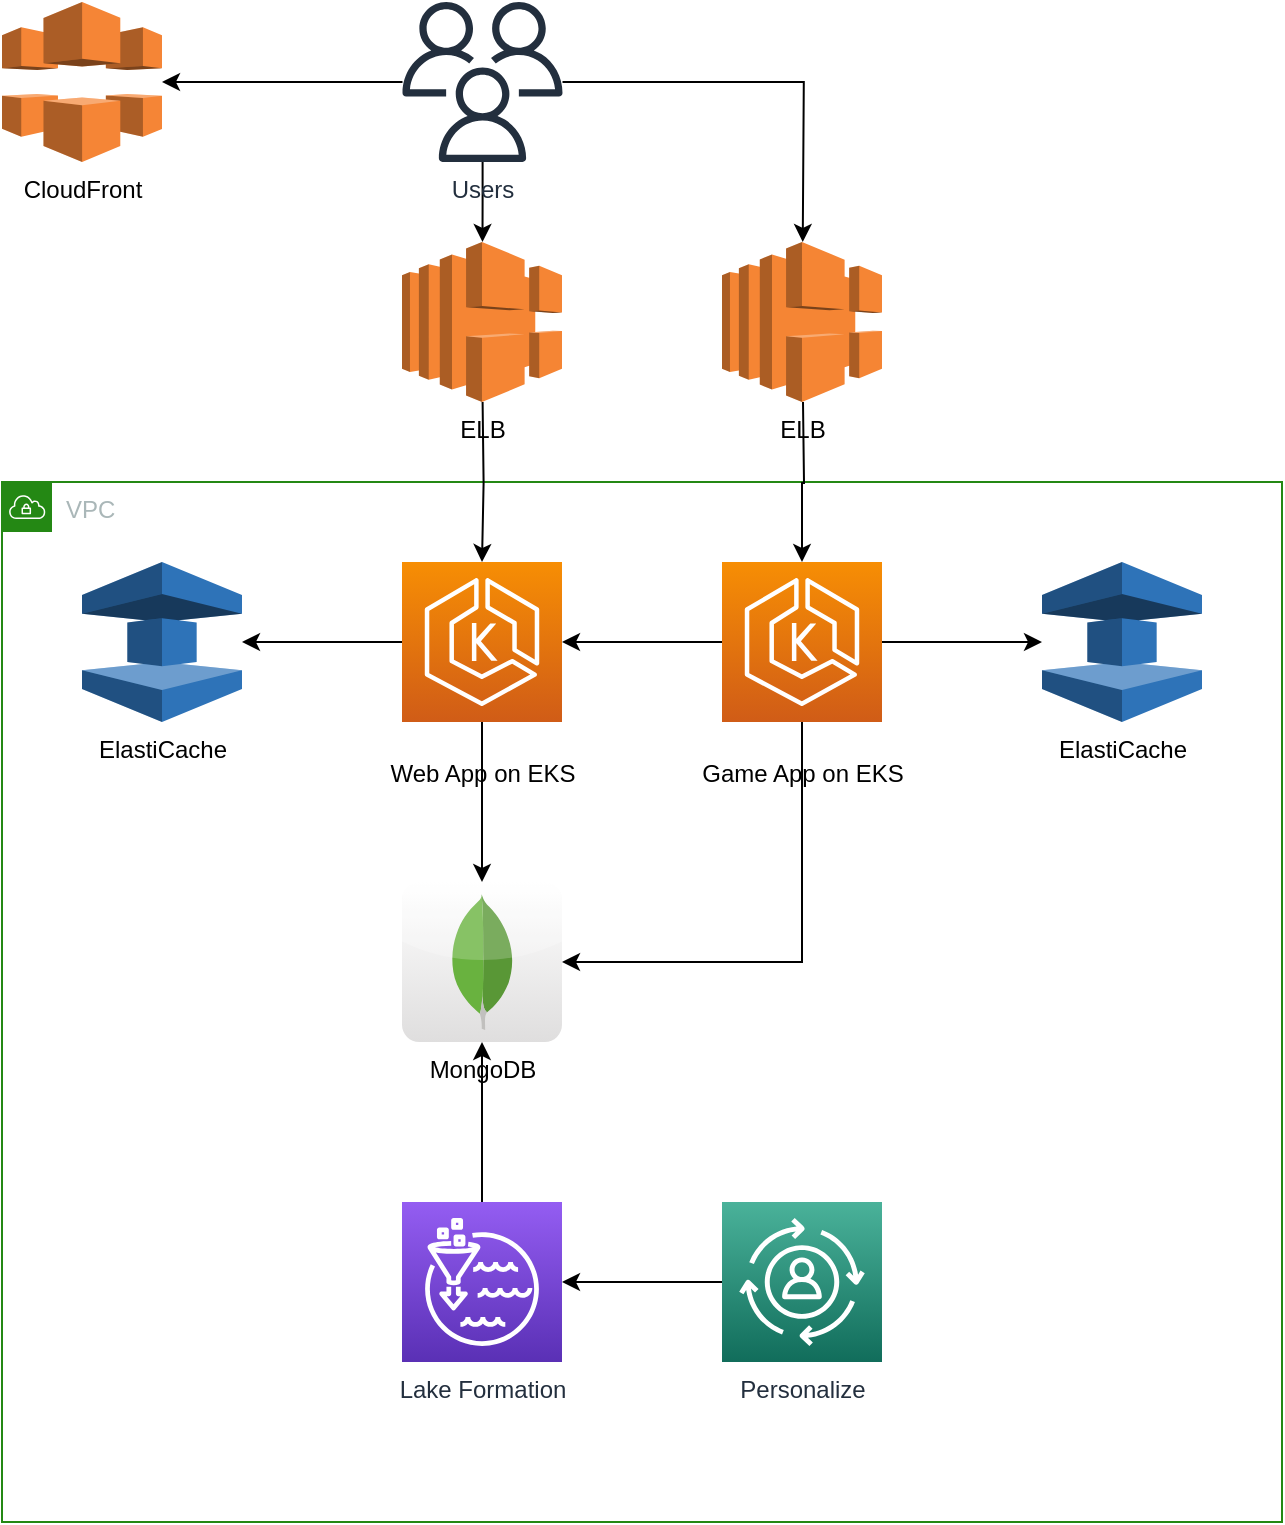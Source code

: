 <mxfile version="13.5.3" type="device"><diagram id="p7FT3R7N4Rn0LOwmzj6R" name="Page-1"><mxGraphModel dx="1133" dy="1784" grid="1" gridSize="10" guides="1" tooltips="1" connect="1" arrows="1" fold="1" page="1" pageScale="1" pageWidth="850" pageHeight="1100" math="0" shadow="0"><root><mxCell id="0"/><mxCell id="1" parent="0"/><mxCell id="qYbdg5lJOZyXfEN91dZe-1" value="VPC" style="points=[[0,0],[0.25,0],[0.5,0],[0.75,0],[1,0],[1,0.25],[1,0.5],[1,0.75],[1,1],[0.75,1],[0.5,1],[0.25,1],[0,1],[0,0.75],[0,0.5],[0,0.25]];outlineConnect=0;gradientColor=none;html=1;whiteSpace=wrap;fontSize=12;fontStyle=0;shape=mxgraph.aws4.group;grIcon=mxgraph.aws4.group_vpc;strokeColor=#248814;fillColor=none;verticalAlign=top;align=left;spacingLeft=30;fontColor=#AAB7B8;dashed=0;" vertex="1" parent="1"><mxGeometry x="120" y="40" width="640" height="520" as="geometry"/></mxCell><mxCell id="qYbdg5lJOZyXfEN91dZe-2" value="ElastiCache" style="outlineConnect=0;dashed=0;verticalLabelPosition=bottom;verticalAlign=top;align=center;html=1;shape=mxgraph.aws3.elasticache;fillColor=#2E73B8;gradientColor=none;" vertex="1" parent="1"><mxGeometry x="160" y="80" width="80" height="80" as="geometry"/></mxCell><mxCell id="qYbdg5lJOZyXfEN91dZe-3" style="edgeStyle=orthogonalEdgeStyle;rounded=0;orthogonalLoop=1;jettySize=auto;html=1;" edge="1" parent="1" target="qYbdg5lJOZyXfEN91dZe-11"><mxGeometry relative="1" as="geometry"><mxPoint x="360.3" as="sourcePoint"/></mxGeometry></mxCell><mxCell id="qYbdg5lJOZyXfEN91dZe-4" style="edgeStyle=orthogonalEdgeStyle;rounded=0;orthogonalLoop=1;jettySize=auto;html=1;entryX=0.5;entryY=0;entryDx=0;entryDy=0;entryPerimeter=0;" edge="1" parent="1" source="qYbdg5lJOZyXfEN91dZe-7"><mxGeometry relative="1" as="geometry"><mxPoint x="360.25" y="-80" as="targetPoint"/></mxGeometry></mxCell><mxCell id="qYbdg5lJOZyXfEN91dZe-5" style="edgeStyle=orthogonalEdgeStyle;rounded=0;orthogonalLoop=1;jettySize=auto;html=1;entryX=0.5;entryY=0;entryDx=0;entryDy=0;entryPerimeter=0;" edge="1" parent="1" source="qYbdg5lJOZyXfEN91dZe-7"><mxGeometry relative="1" as="geometry"><mxPoint x="520.375" y="-80" as="targetPoint"/></mxGeometry></mxCell><mxCell id="qYbdg5lJOZyXfEN91dZe-6" style="edgeStyle=orthogonalEdgeStyle;rounded=0;orthogonalLoop=1;jettySize=auto;html=1;entryX=1;entryY=0.5;entryDx=0;entryDy=0;" edge="1" parent="1" source="qYbdg5lJOZyXfEN91dZe-7"><mxGeometry relative="1" as="geometry"><mxPoint x="200" y="-160" as="targetPoint"/></mxGeometry></mxCell><mxCell id="qYbdg5lJOZyXfEN91dZe-7" value="Users" style="outlineConnect=0;fontColor=#232F3E;gradientColor=none;fillColor=#232F3E;strokeColor=none;dashed=0;verticalLabelPosition=bottom;verticalAlign=top;align=center;html=1;fontSize=12;fontStyle=0;aspect=fixed;pointerEvents=1;shape=mxgraph.aws4.users;" vertex="1" parent="1"><mxGeometry x="320.25" y="-200" width="80" height="80" as="geometry"/></mxCell><mxCell id="qYbdg5lJOZyXfEN91dZe-8" style="edgeStyle=orthogonalEdgeStyle;rounded=0;orthogonalLoop=1;jettySize=auto;html=1;" edge="1" parent="1" target="qYbdg5lJOZyXfEN91dZe-15"><mxGeometry relative="1" as="geometry"><mxPoint x="520.5" as="sourcePoint"/></mxGeometry></mxCell><mxCell id="qYbdg5lJOZyXfEN91dZe-9" style="edgeStyle=orthogonalEdgeStyle;rounded=0;orthogonalLoop=1;jettySize=auto;html=1;" edge="1" parent="1" source="qYbdg5lJOZyXfEN91dZe-11" target="qYbdg5lJOZyXfEN91dZe-2"><mxGeometry relative="1" as="geometry"/></mxCell><mxCell id="qYbdg5lJOZyXfEN91dZe-10" style="edgeStyle=orthogonalEdgeStyle;rounded=0;orthogonalLoop=1;jettySize=auto;html=1;" edge="1" parent="1" source="qYbdg5lJOZyXfEN91dZe-11"><mxGeometry relative="1" as="geometry"><mxPoint x="360" y="240" as="targetPoint"/></mxGeometry></mxCell><mxCell id="qYbdg5lJOZyXfEN91dZe-11" value="&lt;p&gt;&lt;span style=&quot;color: rgb(0 , 0 , 0)&quot;&gt;Web App on EKS&lt;/span&gt;&lt;/p&gt;" style="outlineConnect=0;fontColor=#232F3E;gradientColor=#F78E04;gradientDirection=north;fillColor=#D05C17;strokeColor=#ffffff;dashed=0;verticalLabelPosition=bottom;verticalAlign=top;align=center;html=1;fontSize=12;fontStyle=0;aspect=fixed;shape=mxgraph.aws4.resourceIcon;resIcon=mxgraph.aws4.eks;" vertex="1" parent="1"><mxGeometry x="320" y="80" width="80" height="80" as="geometry"/></mxCell><mxCell id="qYbdg5lJOZyXfEN91dZe-12" style="edgeStyle=orthogonalEdgeStyle;rounded=0;orthogonalLoop=1;jettySize=auto;html=1;" edge="1" parent="1" source="qYbdg5lJOZyXfEN91dZe-15" target="qYbdg5lJOZyXfEN91dZe-11"><mxGeometry relative="1" as="geometry"/></mxCell><mxCell id="qYbdg5lJOZyXfEN91dZe-13" style="edgeStyle=orthogonalEdgeStyle;rounded=0;orthogonalLoop=1;jettySize=auto;html=1;" edge="1" parent="1" source="qYbdg5lJOZyXfEN91dZe-15" target="qYbdg5lJOZyXfEN91dZe-16"><mxGeometry relative="1" as="geometry"/></mxCell><mxCell id="qYbdg5lJOZyXfEN91dZe-28" style="edgeStyle=orthogonalEdgeStyle;rounded=0;orthogonalLoop=1;jettySize=auto;html=1;" edge="1" parent="1" source="qYbdg5lJOZyXfEN91dZe-15" target="qYbdg5lJOZyXfEN91dZe-27"><mxGeometry relative="1" as="geometry"><Array as="points"><mxPoint x="520" y="280"/></Array></mxGeometry></mxCell><mxCell id="qYbdg5lJOZyXfEN91dZe-15" value="&lt;p&gt;&lt;span style=&quot;color: rgb(0 , 0 , 0)&quot;&gt;Game App on EKS&lt;/span&gt;&lt;/p&gt;" style="outlineConnect=0;fontColor=#232F3E;gradientColor=#F78E04;gradientDirection=north;fillColor=#D05C17;strokeColor=#ffffff;dashed=0;verticalLabelPosition=bottom;verticalAlign=top;align=center;html=1;fontSize=12;fontStyle=0;aspect=fixed;shape=mxgraph.aws4.resourceIcon;resIcon=mxgraph.aws4.eks;" vertex="1" parent="1"><mxGeometry x="480" y="80" width="80" height="80" as="geometry"/></mxCell><mxCell id="qYbdg5lJOZyXfEN91dZe-16" value="ElastiCache" style="outlineConnect=0;dashed=0;verticalLabelPosition=bottom;verticalAlign=top;align=center;html=1;shape=mxgraph.aws3.elasticache;fillColor=#2E73B8;gradientColor=none;" vertex="1" parent="1"><mxGeometry x="640" y="80" width="80" height="80" as="geometry"/></mxCell><mxCell id="qYbdg5lJOZyXfEN91dZe-17" value="CloudFront" style="outlineConnect=0;dashed=0;verticalLabelPosition=bottom;verticalAlign=top;align=center;html=1;shape=mxgraph.aws3.cloudfront;fillColor=#F58536;gradientColor=none;" vertex="1" parent="1"><mxGeometry x="120" y="-200" width="80" height="80" as="geometry"/></mxCell><mxCell id="qYbdg5lJOZyXfEN91dZe-18" value="ELB" style="outlineConnect=0;dashed=0;verticalLabelPosition=bottom;verticalAlign=top;align=center;html=1;shape=mxgraph.aws3.elastic_load_balancing;fillColor=#F58534;gradientColor=none;" vertex="1" parent="1"><mxGeometry x="320" y="-80" width="80" height="80" as="geometry"/></mxCell><mxCell id="qYbdg5lJOZyXfEN91dZe-19" value="ELB" style="outlineConnect=0;dashed=0;verticalLabelPosition=bottom;verticalAlign=top;align=center;html=1;shape=mxgraph.aws3.elastic_load_balancing;fillColor=#F58534;gradientColor=none;" vertex="1" parent="1"><mxGeometry x="480" y="-80" width="80" height="80" as="geometry"/></mxCell><mxCell id="qYbdg5lJOZyXfEN91dZe-21" style="edgeStyle=orthogonalEdgeStyle;rounded=0;orthogonalLoop=1;jettySize=auto;html=1;" edge="1" parent="1" source="qYbdg5lJOZyXfEN91dZe-22" target="qYbdg5lJOZyXfEN91dZe-26"><mxGeometry relative="1" as="geometry"/></mxCell><mxCell id="qYbdg5lJOZyXfEN91dZe-22" value="Personalize" style="outlineConnect=0;fontColor=#232F3E;gradientColor=#4AB29A;gradientDirection=north;fillColor=#116D5B;strokeColor=#ffffff;dashed=0;verticalLabelPosition=bottom;verticalAlign=top;align=center;html=1;fontSize=12;fontStyle=0;aspect=fixed;shape=mxgraph.aws4.resourceIcon;resIcon=mxgraph.aws4.personalize;" vertex="1" parent="1"><mxGeometry x="480" y="400" width="80" height="80" as="geometry"/></mxCell><mxCell id="qYbdg5lJOZyXfEN91dZe-30" style="edgeStyle=orthogonalEdgeStyle;rounded=0;orthogonalLoop=1;jettySize=auto;html=1;" edge="1" parent="1" source="qYbdg5lJOZyXfEN91dZe-26" target="qYbdg5lJOZyXfEN91dZe-27"><mxGeometry relative="1" as="geometry"/></mxCell><mxCell id="qYbdg5lJOZyXfEN91dZe-26" value="Lake Formation" style="outlineConnect=0;fontColor=#232F3E;gradientColor=#945DF2;gradientDirection=north;fillColor=#5A30B5;strokeColor=#ffffff;dashed=0;verticalLabelPosition=bottom;verticalAlign=top;align=center;html=1;fontSize=12;fontStyle=0;aspect=fixed;shape=mxgraph.aws4.resourceIcon;resIcon=mxgraph.aws4.lake_formation;" vertex="1" parent="1"><mxGeometry x="320" y="400" width="80" height="80" as="geometry"/></mxCell><mxCell id="qYbdg5lJOZyXfEN91dZe-27" value="MongoDB" style="dashed=0;outlineConnect=0;html=1;align=center;labelPosition=center;verticalLabelPosition=bottom;verticalAlign=top;shape=mxgraph.webicons.mongodb;gradientColor=#DFDEDE" vertex="1" parent="1"><mxGeometry x="320" y="240" width="80" height="80" as="geometry"/></mxCell></root></mxGraphModel></diagram></mxfile>